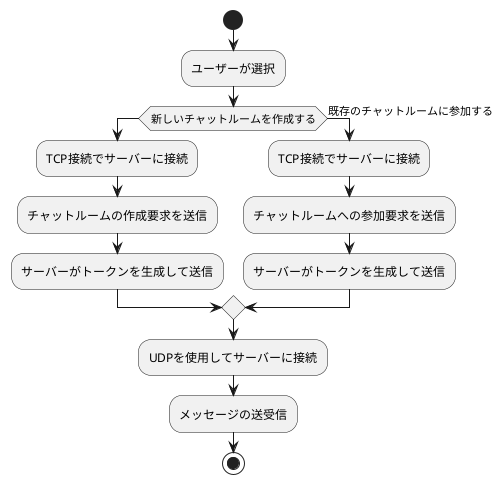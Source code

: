 @startuml
start
:ユーザーが選択;
if (新しいチャットルームを作成する) then
  :TCP接続でサーバーに接続;
  :チャットルームの作成要求を送信;
  :サーバーがトークンを生成して送信;
else (既存のチャットルームに参加する)
  :TCP接続でサーバーに接続;
  :チャットルームへの参加要求を送信;
  :サーバーがトークンを生成して送信;
endif
:UDPを使用してサーバーに接続;
:メッセージの送受信;
stop
@enduml
